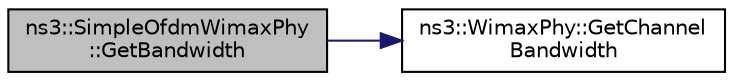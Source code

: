 digraph "ns3::SimpleOfdmWimaxPhy::GetBandwidth"
{
 // LATEX_PDF_SIZE
  edge [fontname="Helvetica",fontsize="10",labelfontname="Helvetica",labelfontsize="10"];
  node [fontname="Helvetica",fontsize="10",shape=record];
  rankdir="LR";
  Node1 [label="ns3::SimpleOfdmWimaxPhy\l::GetBandwidth",height=0.2,width=0.4,color="black", fillcolor="grey75", style="filled", fontcolor="black",tooltip=" "];
  Node1 -> Node2 [color="midnightblue",fontsize="10",style="solid",fontname="Helvetica"];
  Node2 [label="ns3::WimaxPhy::GetChannel\lBandwidth",height=0.2,width=0.4,color="black", fillcolor="white", style="filled",URL="$classns3_1_1_wimax_phy.html#a985bb85c2d9f62abf9657d9fce41a18e",tooltip="Get the channel bandwidth."];
}
